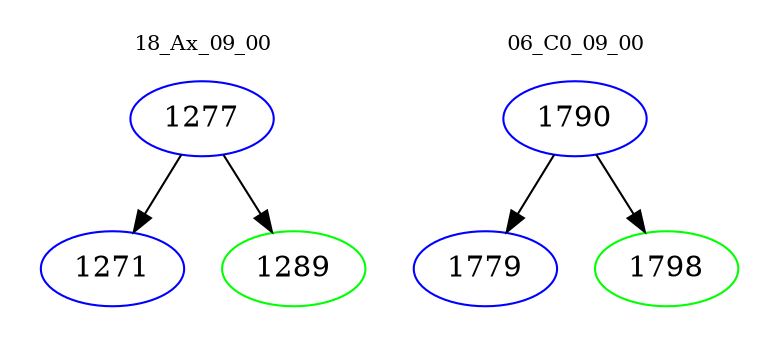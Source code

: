 digraph{
subgraph cluster_0 {
color = white
label = "18_Ax_09_00";
fontsize=10;
T0_1277 [label="1277", color="blue"]
T0_1277 -> T0_1271 [color="black"]
T0_1271 [label="1271", color="blue"]
T0_1277 -> T0_1289 [color="black"]
T0_1289 [label="1289", color="green"]
}
subgraph cluster_1 {
color = white
label = "06_C0_09_00";
fontsize=10;
T1_1790 [label="1790", color="blue"]
T1_1790 -> T1_1779 [color="black"]
T1_1779 [label="1779", color="blue"]
T1_1790 -> T1_1798 [color="black"]
T1_1798 [label="1798", color="green"]
}
}
